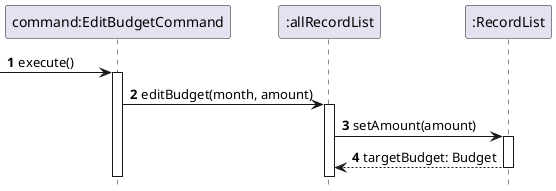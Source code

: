 @startuml
'https://plantuml.com/sequence-diagram
hide footbox
autonumber

-> "command:EditBudgetCommand" : execute()
activate "command:EditBudgetCommand"
"command:EditBudgetCommand" -> ":allRecordList" : editBudget(month, amount)
activate ":allRecordList"
":allRecordList" -> ":RecordList" : setAmount(amount)
activate ":RecordList"
return targetBudget: Budget

@enduml